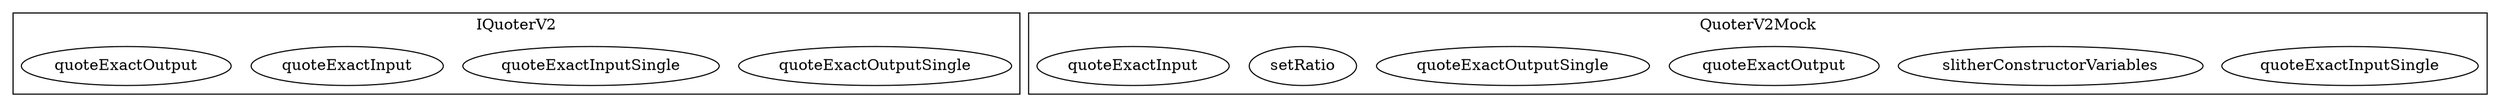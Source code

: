 strict digraph {
subgraph cluster_39012_IQuoterV2 {
label = "IQuoterV2"
"39012_quoteExactOutputSingle" [label="quoteExactOutputSingle"]
"39012_quoteExactInputSingle" [label="quoteExactInputSingle"]
"39012_quoteExactInput" [label="quoteExactInput"]
"39012_quoteExactOutput" [label="quoteExactOutput"]
}subgraph cluster_43702_QuoterV2Mock {
label = "QuoterV2Mock"
"43702_quoteExactInputSingle" [label="quoteExactInputSingle"]
"43702_slitherConstructorVariables" [label="slitherConstructorVariables"]
"43702_quoteExactOutput" [label="quoteExactOutput"]
"43702_quoteExactOutputSingle" [label="quoteExactOutputSingle"]
"43702_setRatio" [label="setRatio"]
"43702_quoteExactInput" [label="quoteExactInput"]
}subgraph cluster_solidity {
label = "[Solidity]"
}
}
